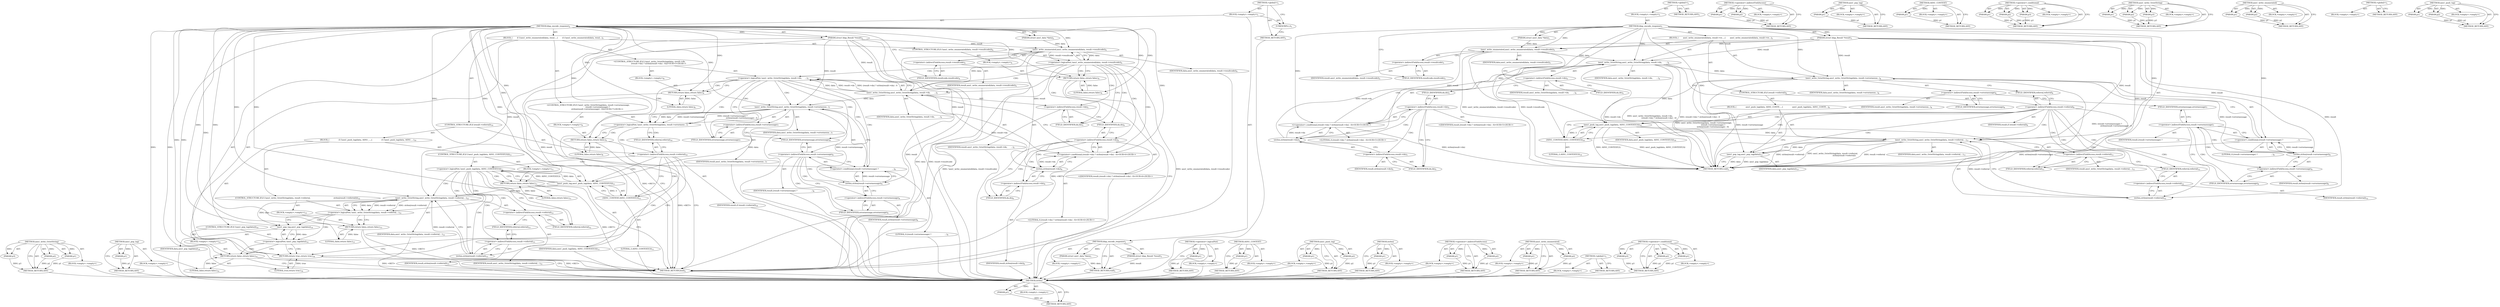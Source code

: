 digraph "&lt;operator&gt;.conditional" {
vulnerable_108 [label=<(METHOD,strlen)>];
vulnerable_109 [label=<(PARAM,p1)>];
vulnerable_110 [label=<(BLOCK,&lt;empty&gt;,&lt;empty&gt;)>];
vulnerable_111 [label=<(METHOD_RETURN,ANY)>];
vulnerable_6 [label=<(METHOD,&lt;global&gt;)<SUB>1</SUB>>];
vulnerable_7 [label=<(BLOCK,&lt;empty&gt;,&lt;empty&gt;)<SUB>1</SUB>>];
vulnerable_8 [label=<(METHOD,ldap_encode_response)<SUB>1</SUB>>];
vulnerable_9 [label=<(PARAM,struct asn1_data *data)<SUB>1</SUB>>];
vulnerable_10 [label=<(PARAM,struct ldap_Result *result)<SUB>1</SUB>>];
vulnerable_11 [label=<(BLOCK,{
       asn1_write_enumerated(data, result-&gt;re...,{
       asn1_write_enumerated(data, result-&gt;re...)<SUB>2</SUB>>];
vulnerable_12 [label=<(asn1_write_enumerated,asn1_write_enumerated(data, result-&gt;resultcode))<SUB>3</SUB>>];
vulnerable_13 [label=<(IDENTIFIER,data,asn1_write_enumerated(data, result-&gt;resultcode))<SUB>3</SUB>>];
vulnerable_14 [label=<(&lt;operator&gt;.indirectFieldAccess,result-&gt;resultcode)<SUB>3</SUB>>];
vulnerable_15 [label=<(IDENTIFIER,result,asn1_write_enumerated(data, result-&gt;resultcode))<SUB>3</SUB>>];
vulnerable_16 [label=<(FIELD_IDENTIFIER,resultcode,resultcode)<SUB>3</SUB>>];
vulnerable_17 [label=<(asn1_write_OctetString,asn1_write_OctetString(data, result-&gt;dn,
      ...)<SUB>4</SUB>>];
vulnerable_18 [label=<(IDENTIFIER,data,asn1_write_OctetString(data, result-&gt;dn,
      ...)<SUB>4</SUB>>];
vulnerable_19 [label=<(&lt;operator&gt;.indirectFieldAccess,result-&gt;dn)<SUB>4</SUB>>];
vulnerable_20 [label=<(IDENTIFIER,result,asn1_write_OctetString(data, result-&gt;dn,
      ...)<SUB>4</SUB>>];
vulnerable_21 [label=<(FIELD_IDENTIFIER,dn,dn)<SUB>4</SUB>>];
vulnerable_22 [label="<(&lt;operator&gt;.conditional,(result-&gt;dn) ? strlen(result-&gt;dn) : 0)<SUB>5</SUB>>"];
vulnerable_23 [label=<(&lt;operator&gt;.indirectFieldAccess,result-&gt;dn)<SUB>5</SUB>>];
vulnerable_24 [label="<(IDENTIFIER,result,(result-&gt;dn) ? strlen(result-&gt;dn) : 0)<SUB>5</SUB>>"];
vulnerable_25 [label=<(FIELD_IDENTIFIER,dn,dn)<SUB>5</SUB>>];
vulnerable_26 [label=<(strlen,strlen(result-&gt;dn))<SUB>5</SUB>>];
vulnerable_27 [label=<(&lt;operator&gt;.indirectFieldAccess,result-&gt;dn)<SUB>5</SUB>>];
vulnerable_28 [label=<(IDENTIFIER,result,strlen(result-&gt;dn))<SUB>5</SUB>>];
vulnerable_29 [label=<(FIELD_IDENTIFIER,dn,dn)<SUB>5</SUB>>];
vulnerable_30 [label="<(LITERAL,0,(result-&gt;dn) ? strlen(result-&gt;dn) : 0)<SUB>5</SUB>>"];
vulnerable_31 [label=<(asn1_write_OctetString,asn1_write_OctetString(data, result-&gt;errormessa...)<SUB>6</SUB>>];
vulnerable_32 [label=<(IDENTIFIER,data,asn1_write_OctetString(data, result-&gt;errormessa...)<SUB>6</SUB>>];
vulnerable_33 [label=<(&lt;operator&gt;.indirectFieldAccess,result-&gt;errormessage)<SUB>6</SUB>>];
vulnerable_34 [label=<(IDENTIFIER,result,asn1_write_OctetString(data, result-&gt;errormessa...)<SUB>6</SUB>>];
vulnerable_35 [label=<(FIELD_IDENTIFIER,errormessage,errormessage)<SUB>6</SUB>>];
vulnerable_36 [label=<(&lt;operator&gt;.conditional,(result-&gt;errormessage) ?
                      ...)<SUB>7</SUB>>];
vulnerable_37 [label=<(&lt;operator&gt;.indirectFieldAccess,result-&gt;errormessage)<SUB>7</SUB>>];
vulnerable_38 [label=<(IDENTIFIER,result,(result-&gt;errormessage) ?
                      ...)<SUB>7</SUB>>];
vulnerable_39 [label=<(FIELD_IDENTIFIER,errormessage,errormessage)<SUB>7</SUB>>];
vulnerable_40 [label=<(strlen,strlen(result-&gt;errormessage))<SUB>8</SUB>>];
vulnerable_41 [label=<(&lt;operator&gt;.indirectFieldAccess,result-&gt;errormessage)<SUB>8</SUB>>];
vulnerable_42 [label=<(IDENTIFIER,result,strlen(result-&gt;errormessage))<SUB>8</SUB>>];
vulnerable_43 [label=<(FIELD_IDENTIFIER,errormessage,errormessage)<SUB>8</SUB>>];
vulnerable_44 [label=<(LITERAL,0,(result-&gt;errormessage) ?
                      ...)<SUB>8</SUB>>];
vulnerable_45 [label=<(CONTROL_STRUCTURE,IF,if (result-&gt;referral))<SUB>9</SUB>>];
vulnerable_46 [label=<(&lt;operator&gt;.indirectFieldAccess,result-&gt;referral)<SUB>9</SUB>>];
vulnerable_47 [label=<(IDENTIFIER,result,if (result-&gt;referral))<SUB>9</SUB>>];
vulnerable_48 [label=<(FIELD_IDENTIFIER,referral,referral)<SUB>9</SUB>>];
vulnerable_49 [label=<(BLOCK,{
               asn1_push_tag(data, ASN1_CONTE...,{
               asn1_push_tag(data, ASN1_CONTE...)<SUB>9</SUB>>];
vulnerable_50 [label=<(asn1_push_tag,asn1_push_tag(data, ASN1_CONTEXT(3)))<SUB>10</SUB>>];
vulnerable_51 [label=<(IDENTIFIER,data,asn1_push_tag(data, ASN1_CONTEXT(3)))<SUB>10</SUB>>];
vulnerable_52 [label=<(ASN1_CONTEXT,ASN1_CONTEXT(3))<SUB>10</SUB>>];
vulnerable_53 [label=<(LITERAL,3,ASN1_CONTEXT(3))<SUB>10</SUB>>];
vulnerable_54 [label=<(asn1_write_OctetString,asn1_write_OctetString(data, result-&gt;referral,
...)<SUB>11</SUB>>];
vulnerable_55 [label=<(IDENTIFIER,data,asn1_write_OctetString(data, result-&gt;referral,
...)<SUB>11</SUB>>];
vulnerable_56 [label=<(&lt;operator&gt;.indirectFieldAccess,result-&gt;referral)<SUB>11</SUB>>];
vulnerable_57 [label=<(IDENTIFIER,result,asn1_write_OctetString(data, result-&gt;referral,
...)<SUB>11</SUB>>];
vulnerable_58 [label=<(FIELD_IDENTIFIER,referral,referral)<SUB>11</SUB>>];
vulnerable_59 [label=<(strlen,strlen(result-&gt;referral))<SUB>12</SUB>>];
vulnerable_60 [label=<(&lt;operator&gt;.indirectFieldAccess,result-&gt;referral)<SUB>12</SUB>>];
vulnerable_61 [label=<(IDENTIFIER,result,strlen(result-&gt;referral))<SUB>12</SUB>>];
vulnerable_62 [label=<(FIELD_IDENTIFIER,referral,referral)<SUB>12</SUB>>];
vulnerable_63 [label=<(asn1_pop_tag,asn1_pop_tag(data))<SUB>13</SUB>>];
vulnerable_64 [label=<(IDENTIFIER,data,asn1_pop_tag(data))<SUB>13</SUB>>];
vulnerable_65 [label=<(METHOD_RETURN,void)<SUB>1</SUB>>];
vulnerable_67 [label=<(METHOD_RETURN,ANY)<SUB>1</SUB>>];
vulnerable_91 [label=<(METHOD,&lt;operator&gt;.indirectFieldAccess)>];
vulnerable_92 [label=<(PARAM,p1)>];
vulnerable_93 [label=<(PARAM,p2)>];
vulnerable_94 [label=<(BLOCK,&lt;empty&gt;,&lt;empty&gt;)>];
vulnerable_95 [label=<(METHOD_RETURN,ANY)>];
vulnerable_121 [label=<(METHOD,asn1_pop_tag)>];
vulnerable_122 [label=<(PARAM,p1)>];
vulnerable_123 [label=<(BLOCK,&lt;empty&gt;,&lt;empty&gt;)>];
vulnerable_124 [label=<(METHOD_RETURN,ANY)>];
vulnerable_117 [label=<(METHOD,ASN1_CONTEXT)>];
vulnerable_118 [label=<(PARAM,p1)>];
vulnerable_119 [label=<(BLOCK,&lt;empty&gt;,&lt;empty&gt;)>];
vulnerable_120 [label=<(METHOD_RETURN,ANY)>];
vulnerable_102 [label=<(METHOD,&lt;operator&gt;.conditional)>];
vulnerable_103 [label=<(PARAM,p1)>];
vulnerable_104 [label=<(PARAM,p2)>];
vulnerable_105 [label=<(PARAM,p3)>];
vulnerable_106 [label=<(BLOCK,&lt;empty&gt;,&lt;empty&gt;)>];
vulnerable_107 [label=<(METHOD_RETURN,ANY)>];
vulnerable_96 [label=<(METHOD,asn1_write_OctetString)>];
vulnerable_97 [label=<(PARAM,p1)>];
vulnerable_98 [label=<(PARAM,p2)>];
vulnerable_99 [label=<(PARAM,p3)>];
vulnerable_100 [label=<(BLOCK,&lt;empty&gt;,&lt;empty&gt;)>];
vulnerable_101 [label=<(METHOD_RETURN,ANY)>];
vulnerable_86 [label=<(METHOD,asn1_write_enumerated)>];
vulnerable_87 [label=<(PARAM,p1)>];
vulnerable_88 [label=<(PARAM,p2)>];
vulnerable_89 [label=<(BLOCK,&lt;empty&gt;,&lt;empty&gt;)>];
vulnerable_90 [label=<(METHOD_RETURN,ANY)>];
vulnerable_80 [label=<(METHOD,&lt;global&gt;)<SUB>1</SUB>>];
vulnerable_81 [label=<(BLOCK,&lt;empty&gt;,&lt;empty&gt;)>];
vulnerable_82 [label=<(METHOD_RETURN,ANY)>];
vulnerable_112 [label=<(METHOD,asn1_push_tag)>];
vulnerable_113 [label=<(PARAM,p1)>];
vulnerable_114 [label=<(PARAM,p2)>];
vulnerable_115 [label=<(BLOCK,&lt;empty&gt;,&lt;empty&gt;)>];
vulnerable_116 [label=<(METHOD_RETURN,ANY)>];
fixed_141 [label=<(METHOD,asn1_write_OctetString)>];
fixed_142 [label=<(PARAM,p1)>];
fixed_143 [label=<(PARAM,p2)>];
fixed_144 [label=<(PARAM,p3)>];
fixed_145 [label=<(BLOCK,&lt;empty&gt;,&lt;empty&gt;)>];
fixed_146 [label=<(METHOD_RETURN,ANY)>];
fixed_166 [label=<(METHOD,asn1_pop_tag)>];
fixed_167 [label=<(PARAM,p1)>];
fixed_168 [label=<(BLOCK,&lt;empty&gt;,&lt;empty&gt;)>];
fixed_169 [label=<(METHOD_RETURN,ANY)>];
fixed_6 [label=<(METHOD,&lt;global&gt;)<SUB>1</SUB>>];
fixed_7 [label=<(BLOCK,&lt;empty&gt;,&lt;empty&gt;)<SUB>1</SUB>>];
fixed_8 [label=<(METHOD,ldap_encode_response)<SUB>1</SUB>>];
fixed_9 [label=<(PARAM,struct asn1_data *data)<SUB>1</SUB>>];
fixed_10 [label=<(PARAM,struct ldap_Result *result)<SUB>1</SUB>>];
fixed_11 [label=<(BLOCK,&lt;empty&gt;,&lt;empty&gt;)>];
fixed_12 [label=<(METHOD_RETURN,void)<SUB>1</SUB>>];
fixed_14 [label=<(UNKNOWN,),))<SUB>1</SUB>>];
fixed_15 [label=<(METHOD,ldap_encode_response)<SUB>2</SUB>>];
fixed_16 [label=<(PARAM,struct asn1_data *data)<SUB>2</SUB>>];
fixed_17 [label=<(PARAM,struct ldap_Result *result)<SUB>2</SUB>>];
fixed_18 [label=<(BLOCK,{
       if (!asn1_write_enumerated(data, resul...,{
       if (!asn1_write_enumerated(data, resul...)<SUB>3</SUB>>];
fixed_19 [label=<(CONTROL_STRUCTURE,IF,if (!asn1_write_enumerated(data, result-&gt;resultcode)))<SUB>4</SUB>>];
fixed_20 [label=<(&lt;operator&gt;.logicalNot,!asn1_write_enumerated(data, result-&gt;resultcode))<SUB>4</SUB>>];
fixed_21 [label=<(asn1_write_enumerated,asn1_write_enumerated(data, result-&gt;resultcode))<SUB>4</SUB>>];
fixed_22 [label=<(IDENTIFIER,data,asn1_write_enumerated(data, result-&gt;resultcode))<SUB>4</SUB>>];
fixed_23 [label=<(&lt;operator&gt;.indirectFieldAccess,result-&gt;resultcode)<SUB>4</SUB>>];
fixed_24 [label=<(IDENTIFIER,result,asn1_write_enumerated(data, result-&gt;resultcode))<SUB>4</SUB>>];
fixed_25 [label=<(FIELD_IDENTIFIER,resultcode,resultcode)<SUB>4</SUB>>];
fixed_26 [label=<(BLOCK,&lt;empty&gt;,&lt;empty&gt;)<SUB>4</SUB>>];
fixed_27 [label=<(RETURN,return false;,return false;)<SUB>4</SUB>>];
fixed_28 [label=<(LITERAL,false,return false;)<SUB>4</SUB>>];
fixed_29 [label="<(CONTROL_STRUCTURE,IF,if (!asn1_write_OctetString(data, result-&gt;dn,
                              (result-&gt;dn) ? strlen(result-&gt;dn) : 0)))<SUB>5</SUB>>"];
fixed_30 [label=<(&lt;operator&gt;.logicalNot,!asn1_write_OctetString(data, result-&gt;dn,
     ...)<SUB>5</SUB>>];
fixed_31 [label=<(asn1_write_OctetString,asn1_write_OctetString(data, result-&gt;dn,
      ...)<SUB>5</SUB>>];
fixed_32 [label=<(IDENTIFIER,data,asn1_write_OctetString(data, result-&gt;dn,
      ...)<SUB>5</SUB>>];
fixed_33 [label=<(&lt;operator&gt;.indirectFieldAccess,result-&gt;dn)<SUB>5</SUB>>];
fixed_34 [label=<(IDENTIFIER,result,asn1_write_OctetString(data, result-&gt;dn,
      ...)<SUB>5</SUB>>];
fixed_35 [label=<(FIELD_IDENTIFIER,dn,dn)<SUB>5</SUB>>];
fixed_36 [label="<(&lt;operator&gt;.conditional,(result-&gt;dn) ? strlen(result-&gt;dn) : 0)<SUB>6</SUB>>"];
fixed_37 [label=<(&lt;operator&gt;.indirectFieldAccess,result-&gt;dn)<SUB>6</SUB>>];
fixed_38 [label="<(IDENTIFIER,result,(result-&gt;dn) ? strlen(result-&gt;dn) : 0)<SUB>6</SUB>>"];
fixed_39 [label=<(FIELD_IDENTIFIER,dn,dn)<SUB>6</SUB>>];
fixed_40 [label=<(strlen,strlen(result-&gt;dn))<SUB>6</SUB>>];
fixed_41 [label=<(&lt;operator&gt;.indirectFieldAccess,result-&gt;dn)<SUB>6</SUB>>];
fixed_42 [label=<(IDENTIFIER,result,strlen(result-&gt;dn))<SUB>6</SUB>>];
fixed_43 [label=<(FIELD_IDENTIFIER,dn,dn)<SUB>6</SUB>>];
fixed_44 [label="<(LITERAL,0,(result-&gt;dn) ? strlen(result-&gt;dn) : 0)<SUB>6</SUB>>"];
fixed_45 [label=<(BLOCK,&lt;empty&gt;,&lt;empty&gt;)<SUB>6</SUB>>];
fixed_46 [label=<(RETURN,return false;,return false;)<SUB>6</SUB>>];
fixed_47 [label=<(LITERAL,false,return false;)<SUB>6</SUB>>];
fixed_48 [label="<(CONTROL_STRUCTURE,IF,if (!asn1_write_OctetString(data, result-&gt;errormessage,
                               (result-&gt;errormessage) ?
                              strlen(result-&gt;errormessage) : 0)))<SUB>7</SUB>>"];
fixed_49 [label=<(&lt;operator&gt;.logicalNot,!asn1_write_OctetString(data, result-&gt;errormess...)<SUB>7</SUB>>];
fixed_50 [label=<(asn1_write_OctetString,asn1_write_OctetString(data, result-&gt;errormessa...)<SUB>7</SUB>>];
fixed_51 [label=<(IDENTIFIER,data,asn1_write_OctetString(data, result-&gt;errormessa...)<SUB>7</SUB>>];
fixed_52 [label=<(&lt;operator&gt;.indirectFieldAccess,result-&gt;errormessage)<SUB>7</SUB>>];
fixed_53 [label=<(IDENTIFIER,result,asn1_write_OctetString(data, result-&gt;errormessa...)<SUB>7</SUB>>];
fixed_54 [label=<(FIELD_IDENTIFIER,errormessage,errormessage)<SUB>7</SUB>>];
fixed_55 [label=<(&lt;operator&gt;.conditional,(result-&gt;errormessage) ?
                      ...)<SUB>8</SUB>>];
fixed_56 [label=<(&lt;operator&gt;.indirectFieldAccess,result-&gt;errormessage)<SUB>8</SUB>>];
fixed_57 [label=<(IDENTIFIER,result,(result-&gt;errormessage) ?
                      ...)<SUB>8</SUB>>];
fixed_58 [label=<(FIELD_IDENTIFIER,errormessage,errormessage)<SUB>8</SUB>>];
fixed_59 [label=<(strlen,strlen(result-&gt;errormessage))<SUB>9</SUB>>];
fixed_60 [label=<(&lt;operator&gt;.indirectFieldAccess,result-&gt;errormessage)<SUB>9</SUB>>];
fixed_61 [label=<(IDENTIFIER,result,strlen(result-&gt;errormessage))<SUB>9</SUB>>];
fixed_62 [label=<(FIELD_IDENTIFIER,errormessage,errormessage)<SUB>9</SUB>>];
fixed_63 [label=<(LITERAL,0,(result-&gt;errormessage) ?
                      ...)<SUB>9</SUB>>];
fixed_64 [label=<(BLOCK,&lt;empty&gt;,&lt;empty&gt;)<SUB>9</SUB>>];
fixed_65 [label=<(RETURN,return false;,return false;)<SUB>9</SUB>>];
fixed_66 [label=<(LITERAL,false,return false;)<SUB>9</SUB>>];
fixed_67 [label=<(CONTROL_STRUCTURE,IF,if (result-&gt;referral))<SUB>10</SUB>>];
fixed_68 [label=<(&lt;operator&gt;.indirectFieldAccess,result-&gt;referral)<SUB>10</SUB>>];
fixed_69 [label=<(IDENTIFIER,result,if (result-&gt;referral))<SUB>10</SUB>>];
fixed_70 [label=<(FIELD_IDENTIFIER,referral,referral)<SUB>10</SUB>>];
fixed_71 [label=<(BLOCK,{
               if (!asn1_push_tag(data, ASN1_...,{
               if (!asn1_push_tag(data, ASN1_...)<SUB>10</SUB>>];
fixed_72 [label=<(CONTROL_STRUCTURE,IF,if (!asn1_push_tag(data, ASN1_CONTEXT(3))))<SUB>11</SUB>>];
fixed_73 [label=<(&lt;operator&gt;.logicalNot,!asn1_push_tag(data, ASN1_CONTEXT(3)))<SUB>11</SUB>>];
fixed_74 [label=<(asn1_push_tag,asn1_push_tag(data, ASN1_CONTEXT(3)))<SUB>11</SUB>>];
fixed_75 [label=<(IDENTIFIER,data,asn1_push_tag(data, ASN1_CONTEXT(3)))<SUB>11</SUB>>];
fixed_76 [label=<(ASN1_CONTEXT,ASN1_CONTEXT(3))<SUB>11</SUB>>];
fixed_77 [label=<(LITERAL,3,ASN1_CONTEXT(3))<SUB>11</SUB>>];
fixed_78 [label=<(BLOCK,&lt;empty&gt;,&lt;empty&gt;)<SUB>11</SUB>>];
fixed_79 [label=<(RETURN,return false;,return false;)<SUB>11</SUB>>];
fixed_80 [label=<(LITERAL,false,return false;)<SUB>11</SUB>>];
fixed_81 [label=<(CONTROL_STRUCTURE,IF,if (!asn1_write_OctetString(data, result-&gt;referral,
                                      strlen(result-&gt;referral))))<SUB>12</SUB>>];
fixed_82 [label=<(&lt;operator&gt;.logicalNot,!asn1_write_OctetString(data, result-&gt;referral,...)<SUB>12</SUB>>];
fixed_83 [label=<(asn1_write_OctetString,asn1_write_OctetString(data, result-&gt;referral,
...)<SUB>12</SUB>>];
fixed_84 [label=<(IDENTIFIER,data,asn1_write_OctetString(data, result-&gt;referral,
...)<SUB>12</SUB>>];
fixed_85 [label=<(&lt;operator&gt;.indirectFieldAccess,result-&gt;referral)<SUB>12</SUB>>];
fixed_86 [label=<(IDENTIFIER,result,asn1_write_OctetString(data, result-&gt;referral,
...)<SUB>12</SUB>>];
fixed_87 [label=<(FIELD_IDENTIFIER,referral,referral)<SUB>12</SUB>>];
fixed_88 [label=<(strlen,strlen(result-&gt;referral))<SUB>13</SUB>>];
fixed_89 [label=<(&lt;operator&gt;.indirectFieldAccess,result-&gt;referral)<SUB>13</SUB>>];
fixed_90 [label=<(IDENTIFIER,result,strlen(result-&gt;referral))<SUB>13</SUB>>];
fixed_91 [label=<(FIELD_IDENTIFIER,referral,referral)<SUB>13</SUB>>];
fixed_92 [label=<(BLOCK,&lt;empty&gt;,&lt;empty&gt;)<SUB>13</SUB>>];
fixed_93 [label=<(RETURN,return false;,return false;)<SUB>13</SUB>>];
fixed_94 [label=<(LITERAL,false,return false;)<SUB>13</SUB>>];
fixed_95 [label=<(CONTROL_STRUCTURE,IF,if (!asn1_pop_tag(data)))<SUB>14</SUB>>];
fixed_96 [label=<(&lt;operator&gt;.logicalNot,!asn1_pop_tag(data))<SUB>14</SUB>>];
fixed_97 [label=<(asn1_pop_tag,asn1_pop_tag(data))<SUB>14</SUB>>];
fixed_98 [label=<(IDENTIFIER,data,asn1_pop_tag(data))<SUB>14</SUB>>];
fixed_99 [label=<(BLOCK,&lt;empty&gt;,&lt;empty&gt;)<SUB>14</SUB>>];
fixed_100 [label=<(RETURN,return false;,return false;)<SUB>14</SUB>>];
fixed_101 [label=<(LITERAL,false,return false;)<SUB>14</SUB>>];
fixed_102 [label=<(RETURN,return true;,return true;)<SUB>16</SUB>>];
fixed_103 [label=<(LITERAL,true,return true;)<SUB>16</SUB>>];
fixed_104 [label=<(METHOD_RETURN,bool)<SUB>2</SUB>>];
fixed_106 [label=<(METHOD_RETURN,ANY)<SUB>1</SUB>>];
fixed_127 [label=<(METHOD,&lt;operator&gt;.logicalNot)>];
fixed_128 [label=<(PARAM,p1)>];
fixed_129 [label=<(BLOCK,&lt;empty&gt;,&lt;empty&gt;)>];
fixed_130 [label=<(METHOD_RETURN,ANY)>];
fixed_162 [label=<(METHOD,ASN1_CONTEXT)>];
fixed_163 [label=<(PARAM,p1)>];
fixed_164 [label=<(BLOCK,&lt;empty&gt;,&lt;empty&gt;)>];
fixed_165 [label=<(METHOD_RETURN,ANY)>];
fixed_157 [label=<(METHOD,asn1_push_tag)>];
fixed_158 [label=<(PARAM,p1)>];
fixed_159 [label=<(PARAM,p2)>];
fixed_160 [label=<(BLOCK,&lt;empty&gt;,&lt;empty&gt;)>];
fixed_161 [label=<(METHOD_RETURN,ANY)>];
fixed_153 [label=<(METHOD,strlen)>];
fixed_154 [label=<(PARAM,p1)>];
fixed_155 [label=<(BLOCK,&lt;empty&gt;,&lt;empty&gt;)>];
fixed_156 [label=<(METHOD_RETURN,ANY)>];
fixed_136 [label=<(METHOD,&lt;operator&gt;.indirectFieldAccess)>];
fixed_137 [label=<(PARAM,p1)>];
fixed_138 [label=<(PARAM,p2)>];
fixed_139 [label=<(BLOCK,&lt;empty&gt;,&lt;empty&gt;)>];
fixed_140 [label=<(METHOD_RETURN,ANY)>];
fixed_131 [label=<(METHOD,asn1_write_enumerated)>];
fixed_132 [label=<(PARAM,p1)>];
fixed_133 [label=<(PARAM,p2)>];
fixed_134 [label=<(BLOCK,&lt;empty&gt;,&lt;empty&gt;)>];
fixed_135 [label=<(METHOD_RETURN,ANY)>];
fixed_121 [label=<(METHOD,&lt;global&gt;)<SUB>1</SUB>>];
fixed_122 [label=<(BLOCK,&lt;empty&gt;,&lt;empty&gt;)>];
fixed_123 [label=<(METHOD_RETURN,ANY)>];
fixed_147 [label=<(METHOD,&lt;operator&gt;.conditional)>];
fixed_148 [label=<(PARAM,p1)>];
fixed_149 [label=<(PARAM,p2)>];
fixed_150 [label=<(PARAM,p3)>];
fixed_151 [label=<(BLOCK,&lt;empty&gt;,&lt;empty&gt;)>];
fixed_152 [label=<(METHOD_RETURN,ANY)>];
vulnerable_108 -> vulnerable_109  [key=0, label="AST: "];
vulnerable_108 -> vulnerable_109  [key=1, label="DDG: "];
vulnerable_108 -> vulnerable_110  [key=0, label="AST: "];
vulnerable_108 -> vulnerable_111  [key=0, label="AST: "];
vulnerable_108 -> vulnerable_111  [key=1, label="CFG: "];
vulnerable_109 -> vulnerable_111  [key=0, label="DDG: p1"];
vulnerable_6 -> vulnerable_7  [key=0, label="AST: "];
vulnerable_6 -> vulnerable_67  [key=0, label="AST: "];
vulnerable_6 -> vulnerable_67  [key=1, label="CFG: "];
vulnerable_7 -> vulnerable_8  [key=0, label="AST: "];
vulnerable_8 -> vulnerable_9  [key=0, label="AST: "];
vulnerable_8 -> vulnerable_9  [key=1, label="DDG: "];
vulnerable_8 -> vulnerable_10  [key=0, label="AST: "];
vulnerable_8 -> vulnerable_10  [key=1, label="DDG: "];
vulnerable_8 -> vulnerable_11  [key=0, label="AST: "];
vulnerable_8 -> vulnerable_65  [key=0, label="AST: "];
vulnerable_8 -> vulnerable_16  [key=0, label="CFG: "];
vulnerable_8 -> vulnerable_12  [key=0, label="DDG: "];
vulnerable_8 -> vulnerable_17  [key=0, label="DDG: "];
vulnerable_8 -> vulnerable_31  [key=0, label="DDG: "];
vulnerable_8 -> vulnerable_22  [key=0, label="DDG: "];
vulnerable_8 -> vulnerable_36  [key=0, label="DDG: "];
vulnerable_8 -> vulnerable_50  [key=0, label="DDG: "];
vulnerable_8 -> vulnerable_54  [key=0, label="DDG: "];
vulnerable_8 -> vulnerable_63  [key=0, label="DDG: "];
vulnerable_8 -> vulnerable_52  [key=0, label="DDG: "];
vulnerable_9 -> vulnerable_12  [key=0, label="DDG: data"];
vulnerable_10 -> vulnerable_65  [key=0, label="DDG: result"];
vulnerable_10 -> vulnerable_12  [key=0, label="DDG: result"];
vulnerable_10 -> vulnerable_17  [key=0, label="DDG: result"];
vulnerable_10 -> vulnerable_31  [key=0, label="DDG: result"];
vulnerable_10 -> vulnerable_26  [key=0, label="DDG: result"];
vulnerable_10 -> vulnerable_40  [key=0, label="DDG: result"];
vulnerable_10 -> vulnerable_54  [key=0, label="DDG: result"];
vulnerable_10 -> vulnerable_59  [key=0, label="DDG: result"];
vulnerable_11 -> vulnerable_12  [key=0, label="AST: "];
vulnerable_11 -> vulnerable_17  [key=0, label="AST: "];
vulnerable_11 -> vulnerable_31  [key=0, label="AST: "];
vulnerable_11 -> vulnerable_45  [key=0, label="AST: "];
vulnerable_12 -> vulnerable_13  [key=0, label="AST: "];
vulnerable_12 -> vulnerable_14  [key=0, label="AST: "];
vulnerable_12 -> vulnerable_21  [key=0, label="CFG: "];
vulnerable_12 -> vulnerable_65  [key=0, label="DDG: result-&gt;resultcode"];
vulnerable_12 -> vulnerable_65  [key=1, label="DDG: asn1_write_enumerated(data, result-&gt;resultcode)"];
vulnerable_12 -> vulnerable_17  [key=0, label="DDG: data"];
vulnerable_14 -> vulnerable_15  [key=0, label="AST: "];
vulnerable_14 -> vulnerable_16  [key=0, label="AST: "];
vulnerable_14 -> vulnerable_12  [key=0, label="CFG: "];
vulnerable_16 -> vulnerable_14  [key=0, label="CFG: "];
vulnerable_17 -> vulnerable_18  [key=0, label="AST: "];
vulnerable_17 -> vulnerable_19  [key=0, label="AST: "];
vulnerable_17 -> vulnerable_22  [key=0, label="AST: "];
vulnerable_17 -> vulnerable_35  [key=0, label="CFG: "];
vulnerable_17 -> vulnerable_65  [key=0, label="DDG: result-&gt;dn"];
vulnerable_17 -> vulnerable_65  [key=1, label="DDG: (result-&gt;dn) ? strlen(result-&gt;dn) : 0"];
vulnerable_17 -> vulnerable_65  [key=2, label="DDG: asn1_write_OctetString(data, result-&gt;dn,
                              (result-&gt;dn) ? strlen(result-&gt;dn) : 0)"];
vulnerable_17 -> vulnerable_31  [key=0, label="DDG: data"];
vulnerable_19 -> vulnerable_20  [key=0, label="AST: "];
vulnerable_19 -> vulnerable_21  [key=0, label="AST: "];
vulnerable_19 -> vulnerable_25  [key=0, label="CFG: "];
vulnerable_21 -> vulnerable_19  [key=0, label="CFG: "];
vulnerable_22 -> vulnerable_23  [key=0, label="AST: "];
vulnerable_22 -> vulnerable_26  [key=0, label="AST: "];
vulnerable_22 -> vulnerable_30  [key=0, label="AST: "];
vulnerable_22 -> vulnerable_17  [key=0, label="CFG: "];
vulnerable_22 -> vulnerable_65  [key=0, label="DDG: strlen(result-&gt;dn)"];
vulnerable_23 -> vulnerable_24  [key=0, label="AST: "];
vulnerable_23 -> vulnerable_25  [key=0, label="AST: "];
vulnerable_23 -> vulnerable_29  [key=0, label="CFG: "];
vulnerable_23 -> vulnerable_29  [key=1, label="CDG: "];
vulnerable_23 -> vulnerable_22  [key=0, label="CFG: "];
vulnerable_23 -> vulnerable_26  [key=0, label="CDG: "];
vulnerable_23 -> vulnerable_27  [key=0, label="CDG: "];
vulnerable_25 -> vulnerable_23  [key=0, label="CFG: "];
vulnerable_26 -> vulnerable_27  [key=0, label="AST: "];
vulnerable_26 -> vulnerable_22  [key=0, label="CFG: "];
vulnerable_26 -> vulnerable_22  [key=1, label="DDG: result-&gt;dn"];
vulnerable_26 -> vulnerable_17  [key=0, label="DDG: result-&gt;dn"];
vulnerable_27 -> vulnerable_28  [key=0, label="AST: "];
vulnerable_27 -> vulnerable_29  [key=0, label="AST: "];
vulnerable_27 -> vulnerable_26  [key=0, label="CFG: "];
vulnerable_29 -> vulnerable_27  [key=0, label="CFG: "];
vulnerable_31 -> vulnerable_32  [key=0, label="AST: "];
vulnerable_31 -> vulnerable_33  [key=0, label="AST: "];
vulnerable_31 -> vulnerable_36  [key=0, label="AST: "];
vulnerable_31 -> vulnerable_48  [key=0, label="CFG: "];
vulnerable_31 -> vulnerable_65  [key=0, label="DDG: result-&gt;errormessage"];
vulnerable_31 -> vulnerable_65  [key=1, label="DDG: (result-&gt;errormessage) ?
                              strlen(result-&gt;errormessage) : 0"];
vulnerable_31 -> vulnerable_65  [key=2, label="DDG: asn1_write_OctetString(data, result-&gt;errormessage,
                               (result-&gt;errormessage) ?
                              strlen(result-&gt;errormessage) : 0)"];
vulnerable_31 -> vulnerable_50  [key=0, label="DDG: data"];
vulnerable_33 -> vulnerable_34  [key=0, label="AST: "];
vulnerable_33 -> vulnerable_35  [key=0, label="AST: "];
vulnerable_33 -> vulnerable_39  [key=0, label="CFG: "];
vulnerable_35 -> vulnerable_33  [key=0, label="CFG: "];
vulnerable_36 -> vulnerable_37  [key=0, label="AST: "];
vulnerable_36 -> vulnerable_40  [key=0, label="AST: "];
vulnerable_36 -> vulnerable_44  [key=0, label="AST: "];
vulnerable_36 -> vulnerable_31  [key=0, label="CFG: "];
vulnerable_36 -> vulnerable_65  [key=0, label="DDG: strlen(result-&gt;errormessage)"];
vulnerable_37 -> vulnerable_38  [key=0, label="AST: "];
vulnerable_37 -> vulnerable_39  [key=0, label="AST: "];
vulnerable_37 -> vulnerable_43  [key=0, label="CFG: "];
vulnerable_37 -> vulnerable_43  [key=1, label="CDG: "];
vulnerable_37 -> vulnerable_36  [key=0, label="CFG: "];
vulnerable_37 -> vulnerable_41  [key=0, label="CDG: "];
vulnerable_37 -> vulnerable_40  [key=0, label="CDG: "];
vulnerable_39 -> vulnerable_37  [key=0, label="CFG: "];
vulnerable_40 -> vulnerable_41  [key=0, label="AST: "];
vulnerable_40 -> vulnerable_36  [key=0, label="CFG: "];
vulnerable_40 -> vulnerable_36  [key=1, label="DDG: result-&gt;errormessage"];
vulnerable_40 -> vulnerable_31  [key=0, label="DDG: result-&gt;errormessage"];
vulnerable_41 -> vulnerable_42  [key=0, label="AST: "];
vulnerable_41 -> vulnerable_43  [key=0, label="AST: "];
vulnerable_41 -> vulnerable_40  [key=0, label="CFG: "];
vulnerable_43 -> vulnerable_41  [key=0, label="CFG: "];
vulnerable_45 -> vulnerable_46  [key=0, label="AST: "];
vulnerable_45 -> vulnerable_49  [key=0, label="AST: "];
vulnerable_46 -> vulnerable_47  [key=0, label="AST: "];
vulnerable_46 -> vulnerable_48  [key=0, label="AST: "];
vulnerable_46 -> vulnerable_65  [key=0, label="CFG: "];
vulnerable_46 -> vulnerable_52  [key=0, label="CFG: "];
vulnerable_46 -> vulnerable_52  [key=1, label="CDG: "];
vulnerable_46 -> vulnerable_58  [key=0, label="CDG: "];
vulnerable_46 -> vulnerable_60  [key=0, label="CDG: "];
vulnerable_46 -> vulnerable_56  [key=0, label="CDG: "];
vulnerable_46 -> vulnerable_63  [key=0, label="CDG: "];
vulnerable_46 -> vulnerable_50  [key=0, label="CDG: "];
vulnerable_46 -> vulnerable_59  [key=0, label="CDG: "];
vulnerable_46 -> vulnerable_54  [key=0, label="CDG: "];
vulnerable_46 -> vulnerable_62  [key=0, label="CDG: "];
vulnerable_48 -> vulnerable_46  [key=0, label="CFG: "];
vulnerable_49 -> vulnerable_50  [key=0, label="AST: "];
vulnerable_49 -> vulnerable_54  [key=0, label="AST: "];
vulnerable_49 -> vulnerable_63  [key=0, label="AST: "];
vulnerable_50 -> vulnerable_51  [key=0, label="AST: "];
vulnerable_50 -> vulnerable_52  [key=0, label="AST: "];
vulnerable_50 -> vulnerable_58  [key=0, label="CFG: "];
vulnerable_50 -> vulnerable_65  [key=0, label="DDG: ASN1_CONTEXT(3)"];
vulnerable_50 -> vulnerable_65  [key=1, label="DDG: asn1_push_tag(data, ASN1_CONTEXT(3))"];
vulnerable_50 -> vulnerable_54  [key=0, label="DDG: data"];
vulnerable_52 -> vulnerable_53  [key=0, label="AST: "];
vulnerable_52 -> vulnerable_50  [key=0, label="CFG: "];
vulnerable_52 -> vulnerable_50  [key=1, label="DDG: 3"];
vulnerable_54 -> vulnerable_55  [key=0, label="AST: "];
vulnerable_54 -> vulnerable_56  [key=0, label="AST: "];
vulnerable_54 -> vulnerable_59  [key=0, label="AST: "];
vulnerable_54 -> vulnerable_63  [key=0, label="CFG: "];
vulnerable_54 -> vulnerable_63  [key=1, label="DDG: data"];
vulnerable_54 -> vulnerable_65  [key=0, label="DDG: result-&gt;referral"];
vulnerable_54 -> vulnerable_65  [key=1, label="DDG: strlen(result-&gt;referral)"];
vulnerable_54 -> vulnerable_65  [key=2, label="DDG: asn1_write_OctetString(data, result-&gt;referral,
                                      strlen(result-&gt;referral))"];
vulnerable_56 -> vulnerable_57  [key=0, label="AST: "];
vulnerable_56 -> vulnerable_58  [key=0, label="AST: "];
vulnerable_56 -> vulnerable_62  [key=0, label="CFG: "];
vulnerable_58 -> vulnerable_56  [key=0, label="CFG: "];
vulnerable_59 -> vulnerable_60  [key=0, label="AST: "];
vulnerable_59 -> vulnerable_54  [key=0, label="CFG: "];
vulnerable_59 -> vulnerable_54  [key=1, label="DDG: result-&gt;referral"];
vulnerable_60 -> vulnerable_61  [key=0, label="AST: "];
vulnerable_60 -> vulnerable_62  [key=0, label="AST: "];
vulnerable_60 -> vulnerable_59  [key=0, label="CFG: "];
vulnerable_62 -> vulnerable_60  [key=0, label="CFG: "];
vulnerable_63 -> vulnerable_64  [key=0, label="AST: "];
vulnerable_63 -> vulnerable_65  [key=0, label="CFG: "];
vulnerable_63 -> vulnerable_65  [key=1, label="DDG: data"];
vulnerable_63 -> vulnerable_65  [key=2, label="DDG: asn1_pop_tag(data)"];
vulnerable_91 -> vulnerable_92  [key=0, label="AST: "];
vulnerable_91 -> vulnerable_92  [key=1, label="DDG: "];
vulnerable_91 -> vulnerable_94  [key=0, label="AST: "];
vulnerable_91 -> vulnerable_93  [key=0, label="AST: "];
vulnerable_91 -> vulnerable_93  [key=1, label="DDG: "];
vulnerable_91 -> vulnerable_95  [key=0, label="AST: "];
vulnerable_91 -> vulnerable_95  [key=1, label="CFG: "];
vulnerable_92 -> vulnerable_95  [key=0, label="DDG: p1"];
vulnerable_93 -> vulnerable_95  [key=0, label="DDG: p2"];
vulnerable_121 -> vulnerable_122  [key=0, label="AST: "];
vulnerable_121 -> vulnerable_122  [key=1, label="DDG: "];
vulnerable_121 -> vulnerable_123  [key=0, label="AST: "];
vulnerable_121 -> vulnerable_124  [key=0, label="AST: "];
vulnerable_121 -> vulnerable_124  [key=1, label="CFG: "];
vulnerable_122 -> vulnerable_124  [key=0, label="DDG: p1"];
vulnerable_117 -> vulnerable_118  [key=0, label="AST: "];
vulnerable_117 -> vulnerable_118  [key=1, label="DDG: "];
vulnerable_117 -> vulnerable_119  [key=0, label="AST: "];
vulnerable_117 -> vulnerable_120  [key=0, label="AST: "];
vulnerable_117 -> vulnerable_120  [key=1, label="CFG: "];
vulnerable_118 -> vulnerable_120  [key=0, label="DDG: p1"];
vulnerable_102 -> vulnerable_103  [key=0, label="AST: "];
vulnerable_102 -> vulnerable_103  [key=1, label="DDG: "];
vulnerable_102 -> vulnerable_106  [key=0, label="AST: "];
vulnerable_102 -> vulnerable_104  [key=0, label="AST: "];
vulnerable_102 -> vulnerable_104  [key=1, label="DDG: "];
vulnerable_102 -> vulnerable_107  [key=0, label="AST: "];
vulnerable_102 -> vulnerable_107  [key=1, label="CFG: "];
vulnerable_102 -> vulnerable_105  [key=0, label="AST: "];
vulnerable_102 -> vulnerable_105  [key=1, label="DDG: "];
vulnerable_103 -> vulnerable_107  [key=0, label="DDG: p1"];
vulnerable_104 -> vulnerable_107  [key=0, label="DDG: p2"];
vulnerable_105 -> vulnerable_107  [key=0, label="DDG: p3"];
vulnerable_96 -> vulnerable_97  [key=0, label="AST: "];
vulnerable_96 -> vulnerable_97  [key=1, label="DDG: "];
vulnerable_96 -> vulnerable_100  [key=0, label="AST: "];
vulnerable_96 -> vulnerable_98  [key=0, label="AST: "];
vulnerable_96 -> vulnerable_98  [key=1, label="DDG: "];
vulnerable_96 -> vulnerable_101  [key=0, label="AST: "];
vulnerable_96 -> vulnerable_101  [key=1, label="CFG: "];
vulnerable_96 -> vulnerable_99  [key=0, label="AST: "];
vulnerable_96 -> vulnerable_99  [key=1, label="DDG: "];
vulnerable_97 -> vulnerable_101  [key=0, label="DDG: p1"];
vulnerable_98 -> vulnerable_101  [key=0, label="DDG: p2"];
vulnerable_99 -> vulnerable_101  [key=0, label="DDG: p3"];
vulnerable_86 -> vulnerable_87  [key=0, label="AST: "];
vulnerable_86 -> vulnerable_87  [key=1, label="DDG: "];
vulnerable_86 -> vulnerable_89  [key=0, label="AST: "];
vulnerable_86 -> vulnerable_88  [key=0, label="AST: "];
vulnerable_86 -> vulnerable_88  [key=1, label="DDG: "];
vulnerable_86 -> vulnerable_90  [key=0, label="AST: "];
vulnerable_86 -> vulnerable_90  [key=1, label="CFG: "];
vulnerable_87 -> vulnerable_90  [key=0, label="DDG: p1"];
vulnerable_88 -> vulnerable_90  [key=0, label="DDG: p2"];
vulnerable_80 -> vulnerable_81  [key=0, label="AST: "];
vulnerable_80 -> vulnerable_82  [key=0, label="AST: "];
vulnerable_80 -> vulnerable_82  [key=1, label="CFG: "];
vulnerable_112 -> vulnerable_113  [key=0, label="AST: "];
vulnerable_112 -> vulnerable_113  [key=1, label="DDG: "];
vulnerable_112 -> vulnerable_115  [key=0, label="AST: "];
vulnerable_112 -> vulnerable_114  [key=0, label="AST: "];
vulnerable_112 -> vulnerable_114  [key=1, label="DDG: "];
vulnerable_112 -> vulnerable_116  [key=0, label="AST: "];
vulnerable_112 -> vulnerable_116  [key=1, label="CFG: "];
vulnerable_113 -> vulnerable_116  [key=0, label="DDG: p1"];
vulnerable_114 -> vulnerable_116  [key=0, label="DDG: p2"];
fixed_141 -> fixed_142  [key=0, label="AST: "];
fixed_141 -> fixed_142  [key=1, label="DDG: "];
fixed_141 -> fixed_145  [key=0, label="AST: "];
fixed_141 -> fixed_143  [key=0, label="AST: "];
fixed_141 -> fixed_143  [key=1, label="DDG: "];
fixed_141 -> fixed_146  [key=0, label="AST: "];
fixed_141 -> fixed_146  [key=1, label="CFG: "];
fixed_141 -> fixed_144  [key=0, label="AST: "];
fixed_141 -> fixed_144  [key=1, label="DDG: "];
fixed_142 -> fixed_146  [key=0, label="DDG: p1"];
fixed_143 -> fixed_146  [key=0, label="DDG: p2"];
fixed_144 -> fixed_146  [key=0, label="DDG: p3"];
fixed_145 -> vulnerable_108  [key=0];
fixed_146 -> vulnerable_108  [key=0];
fixed_166 -> fixed_167  [key=0, label="AST: "];
fixed_166 -> fixed_167  [key=1, label="DDG: "];
fixed_166 -> fixed_168  [key=0, label="AST: "];
fixed_166 -> fixed_169  [key=0, label="AST: "];
fixed_166 -> fixed_169  [key=1, label="CFG: "];
fixed_167 -> fixed_169  [key=0, label="DDG: p1"];
fixed_168 -> vulnerable_108  [key=0];
fixed_169 -> vulnerable_108  [key=0];
fixed_6 -> fixed_7  [key=0, label="AST: "];
fixed_6 -> fixed_106  [key=0, label="AST: "];
fixed_6 -> fixed_14  [key=0, label="CFG: "];
fixed_7 -> fixed_8  [key=0, label="AST: "];
fixed_7 -> fixed_14  [key=0, label="AST: "];
fixed_7 -> fixed_15  [key=0, label="AST: "];
fixed_8 -> fixed_9  [key=0, label="AST: "];
fixed_8 -> fixed_9  [key=1, label="DDG: "];
fixed_8 -> fixed_10  [key=0, label="AST: "];
fixed_8 -> fixed_10  [key=1, label="DDG: "];
fixed_8 -> fixed_11  [key=0, label="AST: "];
fixed_8 -> fixed_12  [key=0, label="AST: "];
fixed_8 -> fixed_12  [key=1, label="CFG: "];
fixed_9 -> fixed_12  [key=0, label="DDG: data"];
fixed_10 -> fixed_12  [key=0, label="DDG: result"];
fixed_11 -> vulnerable_108  [key=0];
fixed_12 -> vulnerable_108  [key=0];
fixed_14 -> fixed_106  [key=0, label="CFG: "];
fixed_15 -> fixed_16  [key=0, label="AST: "];
fixed_15 -> fixed_16  [key=1, label="DDG: "];
fixed_15 -> fixed_17  [key=0, label="AST: "];
fixed_15 -> fixed_17  [key=1, label="DDG: "];
fixed_15 -> fixed_18  [key=0, label="AST: "];
fixed_15 -> fixed_104  [key=0, label="AST: "];
fixed_15 -> fixed_25  [key=0, label="CFG: "];
fixed_15 -> fixed_102  [key=0, label="DDG: "];
fixed_15 -> fixed_103  [key=0, label="DDG: "];
fixed_15 -> fixed_27  [key=0, label="DDG: "];
fixed_15 -> fixed_46  [key=0, label="DDG: "];
fixed_15 -> fixed_65  [key=0, label="DDG: "];
fixed_15 -> fixed_21  [key=0, label="DDG: "];
fixed_15 -> fixed_28  [key=0, label="DDG: "];
fixed_15 -> fixed_31  [key=0, label="DDG: "];
fixed_15 -> fixed_47  [key=0, label="DDG: "];
fixed_15 -> fixed_50  [key=0, label="DDG: "];
fixed_15 -> fixed_66  [key=0, label="DDG: "];
fixed_15 -> fixed_36  [key=0, label="DDG: "];
fixed_15 -> fixed_55  [key=0, label="DDG: "];
fixed_15 -> fixed_79  [key=0, label="DDG: "];
fixed_15 -> fixed_93  [key=0, label="DDG: "];
fixed_15 -> fixed_100  [key=0, label="DDG: "];
fixed_15 -> fixed_74  [key=0, label="DDG: "];
fixed_15 -> fixed_80  [key=0, label="DDG: "];
fixed_15 -> fixed_83  [key=0, label="DDG: "];
fixed_15 -> fixed_94  [key=0, label="DDG: "];
fixed_15 -> fixed_97  [key=0, label="DDG: "];
fixed_15 -> fixed_101  [key=0, label="DDG: "];
fixed_15 -> fixed_76  [key=0, label="DDG: "];
fixed_16 -> fixed_21  [key=0, label="DDG: data"];
fixed_17 -> fixed_104  [key=0, label="DDG: result"];
fixed_17 -> fixed_21  [key=0, label="DDG: result"];
fixed_17 -> fixed_31  [key=0, label="DDG: result"];
fixed_17 -> fixed_50  [key=0, label="DDG: result"];
fixed_17 -> fixed_40  [key=0, label="DDG: result"];
fixed_17 -> fixed_59  [key=0, label="DDG: result"];
fixed_17 -> fixed_83  [key=0, label="DDG: result"];
fixed_17 -> fixed_88  [key=0, label="DDG: result"];
fixed_18 -> fixed_19  [key=0, label="AST: "];
fixed_18 -> fixed_29  [key=0, label="AST: "];
fixed_18 -> fixed_48  [key=0, label="AST: "];
fixed_18 -> fixed_67  [key=0, label="AST: "];
fixed_18 -> fixed_102  [key=0, label="AST: "];
fixed_19 -> fixed_20  [key=0, label="AST: "];
fixed_19 -> fixed_26  [key=0, label="AST: "];
fixed_20 -> fixed_21  [key=0, label="AST: "];
fixed_20 -> fixed_27  [key=0, label="CFG: "];
fixed_20 -> fixed_27  [key=1, label="CDG: "];
fixed_20 -> fixed_35  [key=0, label="CFG: "];
fixed_20 -> fixed_35  [key=1, label="CDG: "];
fixed_20 -> fixed_104  [key=0, label="DDG: asn1_write_enumerated(data, result-&gt;resultcode)"];
fixed_20 -> fixed_104  [key=1, label="DDG: !asn1_write_enumerated(data, result-&gt;resultcode)"];
fixed_20 -> fixed_30  [key=0, label="CDG: "];
fixed_20 -> fixed_37  [key=0, label="CDG: "];
fixed_20 -> fixed_33  [key=0, label="CDG: "];
fixed_20 -> fixed_36  [key=0, label="CDG: "];
fixed_20 -> fixed_39  [key=0, label="CDG: "];
fixed_20 -> fixed_31  [key=0, label="CDG: "];
fixed_21 -> fixed_22  [key=0, label="AST: "];
fixed_21 -> fixed_23  [key=0, label="AST: "];
fixed_21 -> fixed_20  [key=0, label="CFG: "];
fixed_21 -> fixed_20  [key=1, label="DDG: data"];
fixed_21 -> fixed_20  [key=2, label="DDG: result-&gt;resultcode"];
fixed_21 -> fixed_104  [key=0, label="DDG: data"];
fixed_21 -> fixed_104  [key=1, label="DDG: result-&gt;resultcode"];
fixed_21 -> fixed_31  [key=0, label="DDG: data"];
fixed_22 -> vulnerable_108  [key=0];
fixed_23 -> fixed_24  [key=0, label="AST: "];
fixed_23 -> fixed_25  [key=0, label="AST: "];
fixed_23 -> fixed_21  [key=0, label="CFG: "];
fixed_24 -> vulnerable_108  [key=0];
fixed_25 -> fixed_23  [key=0, label="CFG: "];
fixed_26 -> fixed_27  [key=0, label="AST: "];
fixed_27 -> fixed_28  [key=0, label="AST: "];
fixed_27 -> fixed_104  [key=0, label="CFG: "];
fixed_27 -> fixed_104  [key=1, label="DDG: &lt;RET&gt;"];
fixed_28 -> fixed_27  [key=0, label="DDG: false"];
fixed_29 -> fixed_30  [key=0, label="AST: "];
fixed_29 -> fixed_45  [key=0, label="AST: "];
fixed_30 -> fixed_31  [key=0, label="AST: "];
fixed_30 -> fixed_46  [key=0, label="CFG: "];
fixed_30 -> fixed_46  [key=1, label="CDG: "];
fixed_30 -> fixed_54  [key=0, label="CFG: "];
fixed_30 -> fixed_54  [key=1, label="CDG: "];
fixed_30 -> fixed_49  [key=0, label="CDG: "];
fixed_30 -> fixed_52  [key=0, label="CDG: "];
fixed_30 -> fixed_56  [key=0, label="CDG: "];
fixed_30 -> fixed_50  [key=0, label="CDG: "];
fixed_30 -> fixed_58  [key=0, label="CDG: "];
fixed_30 -> fixed_55  [key=0, label="CDG: "];
fixed_31 -> fixed_32  [key=0, label="AST: "];
fixed_31 -> fixed_33  [key=0, label="AST: "];
fixed_31 -> fixed_36  [key=0, label="AST: "];
fixed_31 -> fixed_30  [key=0, label="CFG: "];
fixed_31 -> fixed_30  [key=1, label="DDG: data"];
fixed_31 -> fixed_30  [key=2, label="DDG: result-&gt;dn"];
fixed_31 -> fixed_30  [key=3, label="DDG: (result-&gt;dn) ? strlen(result-&gt;dn) : 0"];
fixed_31 -> fixed_50  [key=0, label="DDG: data"];
fixed_32 -> vulnerable_108  [key=0];
fixed_33 -> fixed_34  [key=0, label="AST: "];
fixed_33 -> fixed_35  [key=0, label="AST: "];
fixed_33 -> fixed_39  [key=0, label="CFG: "];
fixed_34 -> vulnerable_108  [key=0];
fixed_35 -> fixed_33  [key=0, label="CFG: "];
fixed_36 -> fixed_37  [key=0, label="AST: "];
fixed_36 -> fixed_40  [key=0, label="AST: "];
fixed_36 -> fixed_44  [key=0, label="AST: "];
fixed_36 -> fixed_31  [key=0, label="CFG: "];
fixed_37 -> fixed_38  [key=0, label="AST: "];
fixed_37 -> fixed_39  [key=0, label="AST: "];
fixed_37 -> fixed_43  [key=0, label="CFG: "];
fixed_37 -> fixed_43  [key=1, label="CDG: "];
fixed_37 -> fixed_36  [key=0, label="CFG: "];
fixed_37 -> fixed_40  [key=0, label="CDG: "];
fixed_37 -> fixed_41  [key=0, label="CDG: "];
fixed_38 -> vulnerable_108  [key=0];
fixed_39 -> fixed_37  [key=0, label="CFG: "];
fixed_40 -> fixed_41  [key=0, label="AST: "];
fixed_40 -> fixed_36  [key=0, label="CFG: "];
fixed_40 -> fixed_36  [key=1, label="DDG: result-&gt;dn"];
fixed_40 -> fixed_31  [key=0, label="DDG: result-&gt;dn"];
fixed_41 -> fixed_42  [key=0, label="AST: "];
fixed_41 -> fixed_43  [key=0, label="AST: "];
fixed_41 -> fixed_40  [key=0, label="CFG: "];
fixed_42 -> vulnerable_108  [key=0];
fixed_43 -> fixed_41  [key=0, label="CFG: "];
fixed_44 -> vulnerable_108  [key=0];
fixed_45 -> fixed_46  [key=0, label="AST: "];
fixed_46 -> fixed_47  [key=0, label="AST: "];
fixed_46 -> fixed_104  [key=0, label="CFG: "];
fixed_46 -> fixed_104  [key=1, label="DDG: &lt;RET&gt;"];
fixed_47 -> fixed_46  [key=0, label="DDG: false"];
fixed_48 -> fixed_49  [key=0, label="AST: "];
fixed_48 -> fixed_64  [key=0, label="AST: "];
fixed_49 -> fixed_50  [key=0, label="AST: "];
fixed_49 -> fixed_65  [key=0, label="CFG: "];
fixed_49 -> fixed_65  [key=1, label="CDG: "];
fixed_49 -> fixed_70  [key=0, label="CFG: "];
fixed_49 -> fixed_70  [key=1, label="CDG: "];
fixed_49 -> fixed_68  [key=0, label="CDG: "];
fixed_50 -> fixed_51  [key=0, label="AST: "];
fixed_50 -> fixed_52  [key=0, label="AST: "];
fixed_50 -> fixed_55  [key=0, label="AST: "];
fixed_50 -> fixed_49  [key=0, label="CFG: "];
fixed_50 -> fixed_49  [key=1, label="DDG: data"];
fixed_50 -> fixed_49  [key=2, label="DDG: result-&gt;errormessage"];
fixed_50 -> fixed_49  [key=3, label="DDG: (result-&gt;errormessage) ?
                              strlen(result-&gt;errormessage) : 0"];
fixed_50 -> fixed_74  [key=0, label="DDG: data"];
fixed_51 -> vulnerable_108  [key=0];
fixed_52 -> fixed_53  [key=0, label="AST: "];
fixed_52 -> fixed_54  [key=0, label="AST: "];
fixed_52 -> fixed_58  [key=0, label="CFG: "];
fixed_53 -> vulnerable_108  [key=0];
fixed_54 -> fixed_52  [key=0, label="CFG: "];
fixed_55 -> fixed_56  [key=0, label="AST: "];
fixed_55 -> fixed_59  [key=0, label="AST: "];
fixed_55 -> fixed_63  [key=0, label="AST: "];
fixed_55 -> fixed_50  [key=0, label="CFG: "];
fixed_56 -> fixed_57  [key=0, label="AST: "];
fixed_56 -> fixed_58  [key=0, label="AST: "];
fixed_56 -> fixed_62  [key=0, label="CFG: "];
fixed_56 -> fixed_62  [key=1, label="CDG: "];
fixed_56 -> fixed_55  [key=0, label="CFG: "];
fixed_56 -> fixed_60  [key=0, label="CDG: "];
fixed_56 -> fixed_59  [key=0, label="CDG: "];
fixed_57 -> vulnerable_108  [key=0];
fixed_58 -> fixed_56  [key=0, label="CFG: "];
fixed_59 -> fixed_60  [key=0, label="AST: "];
fixed_59 -> fixed_55  [key=0, label="CFG: "];
fixed_59 -> fixed_55  [key=1, label="DDG: result-&gt;errormessage"];
fixed_59 -> fixed_50  [key=0, label="DDG: result-&gt;errormessage"];
fixed_60 -> fixed_61  [key=0, label="AST: "];
fixed_60 -> fixed_62  [key=0, label="AST: "];
fixed_60 -> fixed_59  [key=0, label="CFG: "];
fixed_61 -> vulnerable_108  [key=0];
fixed_62 -> fixed_60  [key=0, label="CFG: "];
fixed_63 -> vulnerable_108  [key=0];
fixed_64 -> fixed_65  [key=0, label="AST: "];
fixed_65 -> fixed_66  [key=0, label="AST: "];
fixed_65 -> fixed_104  [key=0, label="CFG: "];
fixed_65 -> fixed_104  [key=1, label="DDG: &lt;RET&gt;"];
fixed_66 -> fixed_65  [key=0, label="DDG: false"];
fixed_67 -> fixed_68  [key=0, label="AST: "];
fixed_67 -> fixed_71  [key=0, label="AST: "];
fixed_68 -> fixed_69  [key=0, label="AST: "];
fixed_68 -> fixed_70  [key=0, label="AST: "];
fixed_68 -> fixed_76  [key=0, label="CFG: "];
fixed_68 -> fixed_76  [key=1, label="CDG: "];
fixed_68 -> fixed_102  [key=0, label="CFG: "];
fixed_68 -> fixed_102  [key=1, label="CDG: "];
fixed_68 -> fixed_73  [key=0, label="CDG: "];
fixed_68 -> fixed_74  [key=0, label="CDG: "];
fixed_69 -> vulnerable_108  [key=0];
fixed_70 -> fixed_68  [key=0, label="CFG: "];
fixed_71 -> fixed_72  [key=0, label="AST: "];
fixed_71 -> fixed_81  [key=0, label="AST: "];
fixed_71 -> fixed_95  [key=0, label="AST: "];
fixed_72 -> fixed_73  [key=0, label="AST: "];
fixed_72 -> fixed_78  [key=0, label="AST: "];
fixed_73 -> fixed_74  [key=0, label="AST: "];
fixed_73 -> fixed_79  [key=0, label="CFG: "];
fixed_73 -> fixed_79  [key=1, label="CDG: "];
fixed_73 -> fixed_87  [key=0, label="CFG: "];
fixed_73 -> fixed_87  [key=1, label="CDG: "];
fixed_73 -> fixed_89  [key=0, label="CDG: "];
fixed_73 -> fixed_85  [key=0, label="CDG: "];
fixed_73 -> fixed_91  [key=0, label="CDG: "];
fixed_73 -> fixed_82  [key=0, label="CDG: "];
fixed_73 -> fixed_83  [key=0, label="CDG: "];
fixed_73 -> fixed_88  [key=0, label="CDG: "];
fixed_74 -> fixed_75  [key=0, label="AST: "];
fixed_74 -> fixed_76  [key=0, label="AST: "];
fixed_74 -> fixed_73  [key=0, label="CFG: "];
fixed_74 -> fixed_73  [key=1, label="DDG: data"];
fixed_74 -> fixed_73  [key=2, label="DDG: ASN1_CONTEXT(3)"];
fixed_74 -> fixed_83  [key=0, label="DDG: data"];
fixed_75 -> vulnerable_108  [key=0];
fixed_76 -> fixed_77  [key=0, label="AST: "];
fixed_76 -> fixed_74  [key=0, label="CFG: "];
fixed_76 -> fixed_74  [key=1, label="DDG: 3"];
fixed_77 -> vulnerable_108  [key=0];
fixed_78 -> fixed_79  [key=0, label="AST: "];
fixed_79 -> fixed_80  [key=0, label="AST: "];
fixed_79 -> fixed_104  [key=0, label="CFG: "];
fixed_79 -> fixed_104  [key=1, label="DDG: &lt;RET&gt;"];
fixed_80 -> fixed_79  [key=0, label="DDG: false"];
fixed_81 -> fixed_82  [key=0, label="AST: "];
fixed_81 -> fixed_92  [key=0, label="AST: "];
fixed_82 -> fixed_83  [key=0, label="AST: "];
fixed_82 -> fixed_93  [key=0, label="CFG: "];
fixed_82 -> fixed_93  [key=1, label="CDG: "];
fixed_82 -> fixed_97  [key=0, label="CFG: "];
fixed_82 -> fixed_97  [key=1, label="CDG: "];
fixed_82 -> fixed_96  [key=0, label="CDG: "];
fixed_83 -> fixed_84  [key=0, label="AST: "];
fixed_83 -> fixed_85  [key=0, label="AST: "];
fixed_83 -> fixed_88  [key=0, label="AST: "];
fixed_83 -> fixed_82  [key=0, label="CFG: "];
fixed_83 -> fixed_82  [key=1, label="DDG: data"];
fixed_83 -> fixed_82  [key=2, label="DDG: result-&gt;referral"];
fixed_83 -> fixed_82  [key=3, label="DDG: strlen(result-&gt;referral)"];
fixed_83 -> fixed_97  [key=0, label="DDG: data"];
fixed_84 -> vulnerable_108  [key=0];
fixed_85 -> fixed_86  [key=0, label="AST: "];
fixed_85 -> fixed_87  [key=0, label="AST: "];
fixed_85 -> fixed_91  [key=0, label="CFG: "];
fixed_86 -> vulnerable_108  [key=0];
fixed_87 -> fixed_85  [key=0, label="CFG: "];
fixed_88 -> fixed_89  [key=0, label="AST: "];
fixed_88 -> fixed_83  [key=0, label="CFG: "];
fixed_88 -> fixed_83  [key=1, label="DDG: result-&gt;referral"];
fixed_89 -> fixed_90  [key=0, label="AST: "];
fixed_89 -> fixed_91  [key=0, label="AST: "];
fixed_89 -> fixed_88  [key=0, label="CFG: "];
fixed_90 -> vulnerable_108  [key=0];
fixed_91 -> fixed_89  [key=0, label="CFG: "];
fixed_92 -> fixed_93  [key=0, label="AST: "];
fixed_93 -> fixed_94  [key=0, label="AST: "];
fixed_93 -> fixed_104  [key=0, label="CFG: "];
fixed_93 -> fixed_104  [key=1, label="DDG: &lt;RET&gt;"];
fixed_94 -> fixed_93  [key=0, label="DDG: false"];
fixed_95 -> fixed_96  [key=0, label="AST: "];
fixed_95 -> fixed_99  [key=0, label="AST: "];
fixed_96 -> fixed_97  [key=0, label="AST: "];
fixed_96 -> fixed_100  [key=0, label="CFG: "];
fixed_96 -> fixed_100  [key=1, label="CDG: "];
fixed_96 -> fixed_102  [key=0, label="CFG: "];
fixed_96 -> fixed_102  [key=1, label="CDG: "];
fixed_97 -> fixed_98  [key=0, label="AST: "];
fixed_97 -> fixed_96  [key=0, label="CFG: "];
fixed_97 -> fixed_96  [key=1, label="DDG: data"];
fixed_98 -> vulnerable_108  [key=0];
fixed_99 -> fixed_100  [key=0, label="AST: "];
fixed_100 -> fixed_101  [key=0, label="AST: "];
fixed_100 -> fixed_104  [key=0, label="CFG: "];
fixed_100 -> fixed_104  [key=1, label="DDG: &lt;RET&gt;"];
fixed_101 -> fixed_100  [key=0, label="DDG: false"];
fixed_102 -> fixed_103  [key=0, label="AST: "];
fixed_102 -> fixed_104  [key=0, label="CFG: "];
fixed_102 -> fixed_104  [key=1, label="DDG: &lt;RET&gt;"];
fixed_103 -> fixed_102  [key=0, label="DDG: true"];
fixed_104 -> vulnerable_108  [key=0];
fixed_106 -> vulnerable_108  [key=0];
fixed_127 -> fixed_128  [key=0, label="AST: "];
fixed_127 -> fixed_128  [key=1, label="DDG: "];
fixed_127 -> fixed_129  [key=0, label="AST: "];
fixed_127 -> fixed_130  [key=0, label="AST: "];
fixed_127 -> fixed_130  [key=1, label="CFG: "];
fixed_128 -> fixed_130  [key=0, label="DDG: p1"];
fixed_129 -> vulnerable_108  [key=0];
fixed_130 -> vulnerable_108  [key=0];
fixed_162 -> fixed_163  [key=0, label="AST: "];
fixed_162 -> fixed_163  [key=1, label="DDG: "];
fixed_162 -> fixed_164  [key=0, label="AST: "];
fixed_162 -> fixed_165  [key=0, label="AST: "];
fixed_162 -> fixed_165  [key=1, label="CFG: "];
fixed_163 -> fixed_165  [key=0, label="DDG: p1"];
fixed_164 -> vulnerable_108  [key=0];
fixed_165 -> vulnerable_108  [key=0];
fixed_157 -> fixed_158  [key=0, label="AST: "];
fixed_157 -> fixed_158  [key=1, label="DDG: "];
fixed_157 -> fixed_160  [key=0, label="AST: "];
fixed_157 -> fixed_159  [key=0, label="AST: "];
fixed_157 -> fixed_159  [key=1, label="DDG: "];
fixed_157 -> fixed_161  [key=0, label="AST: "];
fixed_157 -> fixed_161  [key=1, label="CFG: "];
fixed_158 -> fixed_161  [key=0, label="DDG: p1"];
fixed_159 -> fixed_161  [key=0, label="DDG: p2"];
fixed_160 -> vulnerable_108  [key=0];
fixed_161 -> vulnerable_108  [key=0];
fixed_153 -> fixed_154  [key=0, label="AST: "];
fixed_153 -> fixed_154  [key=1, label="DDG: "];
fixed_153 -> fixed_155  [key=0, label="AST: "];
fixed_153 -> fixed_156  [key=0, label="AST: "];
fixed_153 -> fixed_156  [key=1, label="CFG: "];
fixed_154 -> fixed_156  [key=0, label="DDG: p1"];
fixed_155 -> vulnerable_108  [key=0];
fixed_156 -> vulnerable_108  [key=0];
fixed_136 -> fixed_137  [key=0, label="AST: "];
fixed_136 -> fixed_137  [key=1, label="DDG: "];
fixed_136 -> fixed_139  [key=0, label="AST: "];
fixed_136 -> fixed_138  [key=0, label="AST: "];
fixed_136 -> fixed_138  [key=1, label="DDG: "];
fixed_136 -> fixed_140  [key=0, label="AST: "];
fixed_136 -> fixed_140  [key=1, label="CFG: "];
fixed_137 -> fixed_140  [key=0, label="DDG: p1"];
fixed_138 -> fixed_140  [key=0, label="DDG: p2"];
fixed_139 -> vulnerable_108  [key=0];
fixed_140 -> vulnerable_108  [key=0];
fixed_131 -> fixed_132  [key=0, label="AST: "];
fixed_131 -> fixed_132  [key=1, label="DDG: "];
fixed_131 -> fixed_134  [key=0, label="AST: "];
fixed_131 -> fixed_133  [key=0, label="AST: "];
fixed_131 -> fixed_133  [key=1, label="DDG: "];
fixed_131 -> fixed_135  [key=0, label="AST: "];
fixed_131 -> fixed_135  [key=1, label="CFG: "];
fixed_132 -> fixed_135  [key=0, label="DDG: p1"];
fixed_133 -> fixed_135  [key=0, label="DDG: p2"];
fixed_134 -> vulnerable_108  [key=0];
fixed_135 -> vulnerable_108  [key=0];
fixed_121 -> fixed_122  [key=0, label="AST: "];
fixed_121 -> fixed_123  [key=0, label="AST: "];
fixed_121 -> fixed_123  [key=1, label="CFG: "];
fixed_122 -> vulnerable_108  [key=0];
fixed_123 -> vulnerable_108  [key=0];
fixed_147 -> fixed_148  [key=0, label="AST: "];
fixed_147 -> fixed_148  [key=1, label="DDG: "];
fixed_147 -> fixed_151  [key=0, label="AST: "];
fixed_147 -> fixed_149  [key=0, label="AST: "];
fixed_147 -> fixed_149  [key=1, label="DDG: "];
fixed_147 -> fixed_152  [key=0, label="AST: "];
fixed_147 -> fixed_152  [key=1, label="CFG: "];
fixed_147 -> fixed_150  [key=0, label="AST: "];
fixed_147 -> fixed_150  [key=1, label="DDG: "];
fixed_148 -> fixed_152  [key=0, label="DDG: p1"];
fixed_149 -> fixed_152  [key=0, label="DDG: p2"];
fixed_150 -> fixed_152  [key=0, label="DDG: p3"];
fixed_151 -> vulnerable_108  [key=0];
fixed_152 -> vulnerable_108  [key=0];
}
